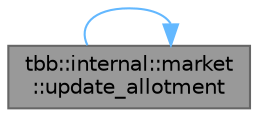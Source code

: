 digraph "tbb::internal::market::update_allotment"
{
 // LATEX_PDF_SIZE
  bgcolor="transparent";
  edge [fontname=Helvetica,fontsize=10,labelfontname=Helvetica,labelfontsize=10];
  node [fontname=Helvetica,fontsize=10,shape=box,height=0.2,width=0.4];
  rankdir="LR";
  Node1 [id="Node000001",label="tbb::internal::market\l::update_allotment",height=0.2,width=0.4,color="gray40", fillcolor="grey60", style="filled", fontcolor="black",tooltip="Recalculates the number of workers assigned to each arena in the list."];
  Node1 -> Node1 [id="edge1_Node000001_Node000001",color="steelblue1",style="solid",tooltip=" "];
}
